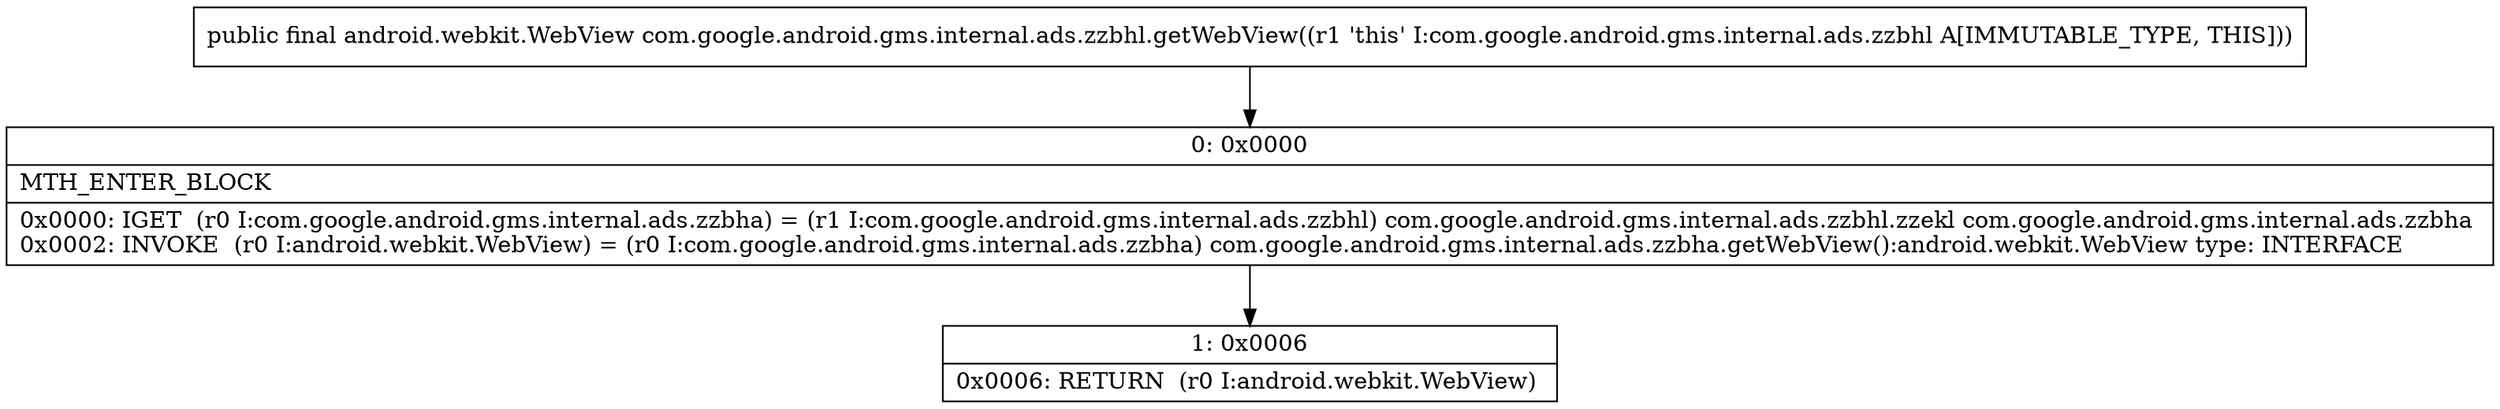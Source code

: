 digraph "CFG forcom.google.android.gms.internal.ads.zzbhl.getWebView()Landroid\/webkit\/WebView;" {
Node_0 [shape=record,label="{0\:\ 0x0000|MTH_ENTER_BLOCK\l|0x0000: IGET  (r0 I:com.google.android.gms.internal.ads.zzbha) = (r1 I:com.google.android.gms.internal.ads.zzbhl) com.google.android.gms.internal.ads.zzbhl.zzekl com.google.android.gms.internal.ads.zzbha \l0x0002: INVOKE  (r0 I:android.webkit.WebView) = (r0 I:com.google.android.gms.internal.ads.zzbha) com.google.android.gms.internal.ads.zzbha.getWebView():android.webkit.WebView type: INTERFACE \l}"];
Node_1 [shape=record,label="{1\:\ 0x0006|0x0006: RETURN  (r0 I:android.webkit.WebView) \l}"];
MethodNode[shape=record,label="{public final android.webkit.WebView com.google.android.gms.internal.ads.zzbhl.getWebView((r1 'this' I:com.google.android.gms.internal.ads.zzbhl A[IMMUTABLE_TYPE, THIS])) }"];
MethodNode -> Node_0;
Node_0 -> Node_1;
}

